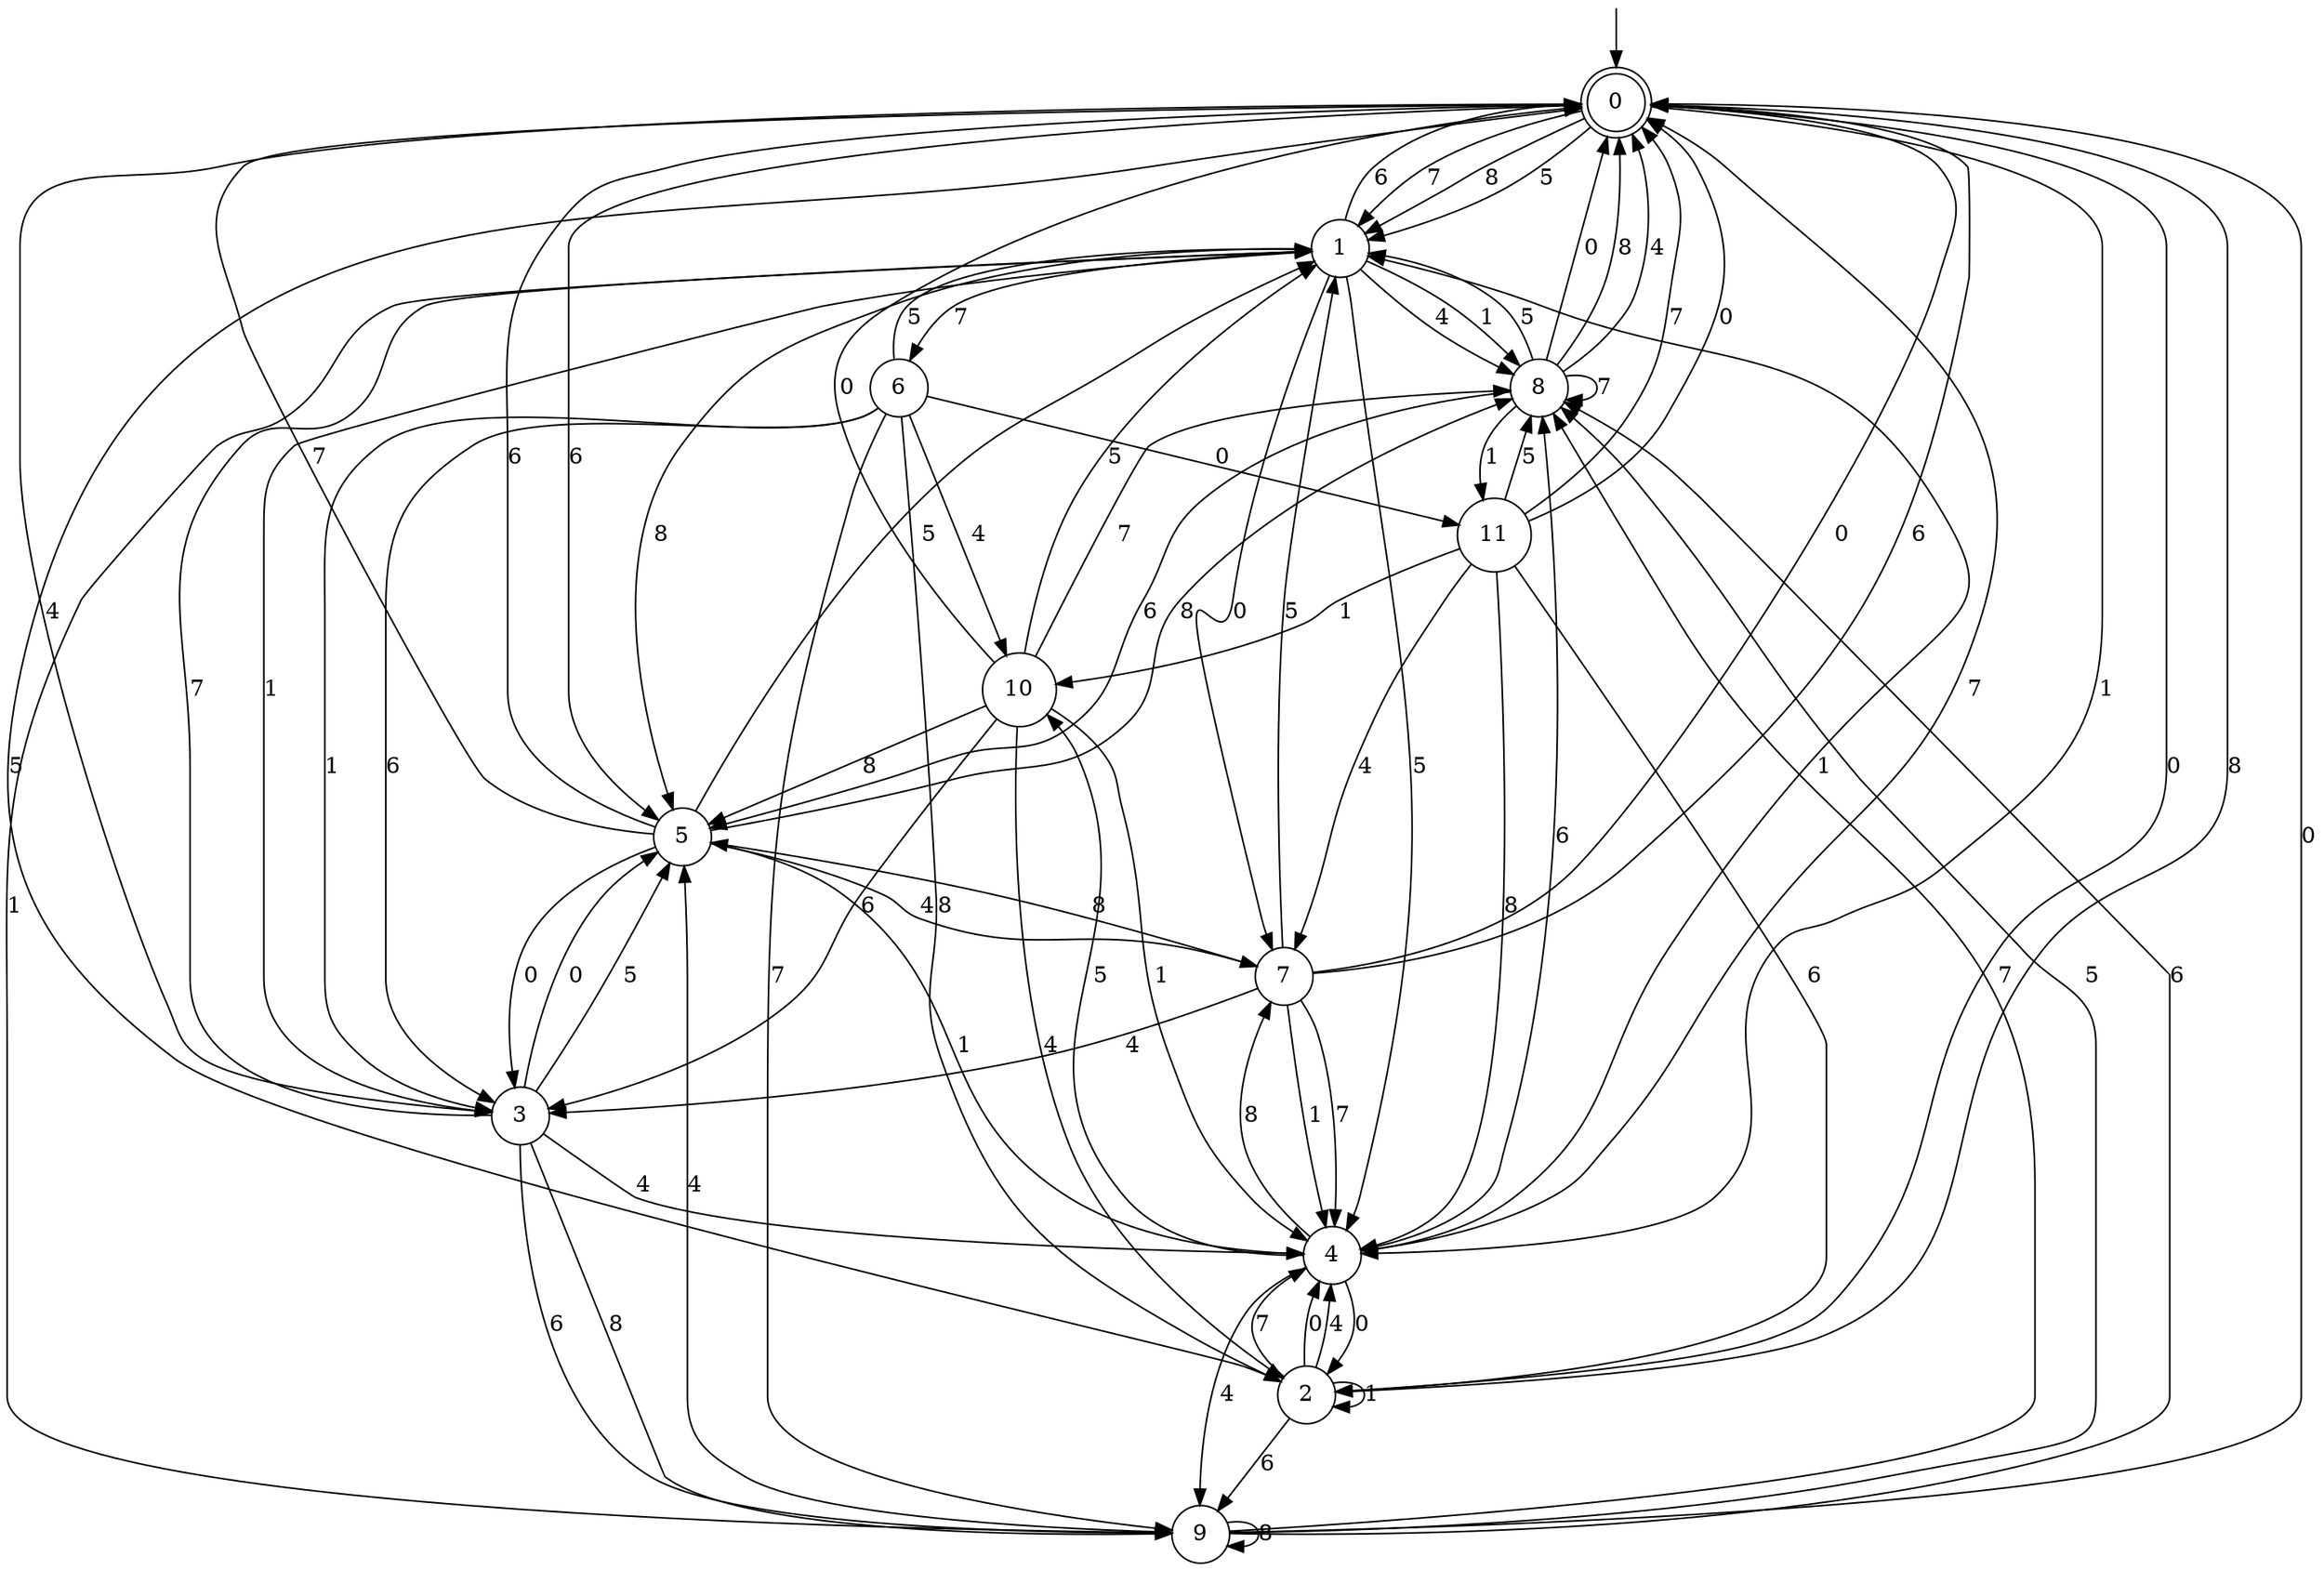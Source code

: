 digraph g {

	s0 [shape="doublecircle" label="0"];
	s1 [shape="circle" label="1"];
	s2 [shape="circle" label="2"];
	s3 [shape="circle" label="3"];
	s4 [shape="circle" label="4"];
	s5 [shape="circle" label="5"];
	s6 [shape="circle" label="6"];
	s7 [shape="circle" label="7"];
	s8 [shape="circle" label="8"];
	s9 [shape="circle" label="9"];
	s10 [shape="circle" label="10"];
	s11 [shape="circle" label="11"];
	s0 -> s1 [label="7"];
	s0 -> s2 [label="0"];
	s0 -> s1 [label="8"];
	s0 -> s3 [label="4"];
	s0 -> s4 [label="1"];
	s0 -> s1 [label="5"];
	s0 -> s5 [label="6"];
	s1 -> s6 [label="7"];
	s1 -> s7 [label="0"];
	s1 -> s5 [label="8"];
	s1 -> s8 [label="4"];
	s1 -> s8 [label="1"];
	s1 -> s4 [label="5"];
	s1 -> s0 [label="6"];
	s2 -> s4 [label="7"];
	s2 -> s4 [label="0"];
	s2 -> s0 [label="8"];
	s2 -> s4 [label="4"];
	s2 -> s2 [label="1"];
	s2 -> s0 [label="5"];
	s2 -> s9 [label="6"];
	s3 -> s1 [label="7"];
	s3 -> s5 [label="0"];
	s3 -> s9 [label="8"];
	s3 -> s4 [label="4"];
	s3 -> s1 [label="1"];
	s3 -> s5 [label="5"];
	s3 -> s9 [label="6"];
	s4 -> s0 [label="7"];
	s4 -> s2 [label="0"];
	s4 -> s7 [label="8"];
	s4 -> s9 [label="4"];
	s4 -> s1 [label="1"];
	s4 -> s10 [label="5"];
	s4 -> s8 [label="6"];
	s5 -> s0 [label="7"];
	s5 -> s3 [label="0"];
	s5 -> s8 [label="8"];
	s5 -> s7 [label="4"];
	s5 -> s4 [label="1"];
	s5 -> s1 [label="5"];
	s5 -> s0 [label="6"];
	s6 -> s9 [label="7"];
	s6 -> s11 [label="0"];
	s6 -> s2 [label="8"];
	s6 -> s10 [label="4"];
	s6 -> s3 [label="1"];
	s6 -> s1 [label="5"];
	s6 -> s3 [label="6"];
	s7 -> s4 [label="7"];
	s7 -> s0 [label="0"];
	s7 -> s5 [label="8"];
	s7 -> s3 [label="4"];
	s7 -> s4 [label="1"];
	s7 -> s1 [label="5"];
	s7 -> s0 [label="6"];
	s8 -> s8 [label="7"];
	s8 -> s0 [label="0"];
	s8 -> s0 [label="8"];
	s8 -> s0 [label="4"];
	s8 -> s11 [label="1"];
	s8 -> s1 [label="5"];
	s8 -> s5 [label="6"];
	s9 -> s8 [label="7"];
	s9 -> s0 [label="0"];
	s9 -> s9 [label="8"];
	s9 -> s5 [label="4"];
	s9 -> s1 [label="1"];
	s9 -> s8 [label="5"];
	s9 -> s8 [label="6"];
	s10 -> s8 [label="7"];
	s10 -> s0 [label="0"];
	s10 -> s5 [label="8"];
	s10 -> s2 [label="4"];
	s10 -> s4 [label="1"];
	s10 -> s1 [label="5"];
	s10 -> s3 [label="6"];
	s11 -> s0 [label="7"];
	s11 -> s0 [label="0"];
	s11 -> s4 [label="8"];
	s11 -> s7 [label="4"];
	s11 -> s10 [label="1"];
	s11 -> s8 [label="5"];
	s11 -> s2 [label="6"];

__start0 [label="" shape="none" width="0" height="0"];
__start0 -> s0;

}
